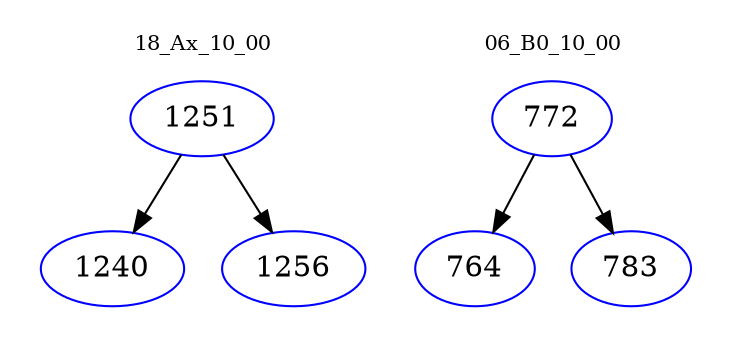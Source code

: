 digraph{
subgraph cluster_0 {
color = white
label = "18_Ax_10_00";
fontsize=10;
T0_1251 [label="1251", color="blue"]
T0_1251 -> T0_1240 [color="black"]
T0_1240 [label="1240", color="blue"]
T0_1251 -> T0_1256 [color="black"]
T0_1256 [label="1256", color="blue"]
}
subgraph cluster_1 {
color = white
label = "06_B0_10_00";
fontsize=10;
T1_772 [label="772", color="blue"]
T1_772 -> T1_764 [color="black"]
T1_764 [label="764", color="blue"]
T1_772 -> T1_783 [color="black"]
T1_783 [label="783", color="blue"]
}
}
